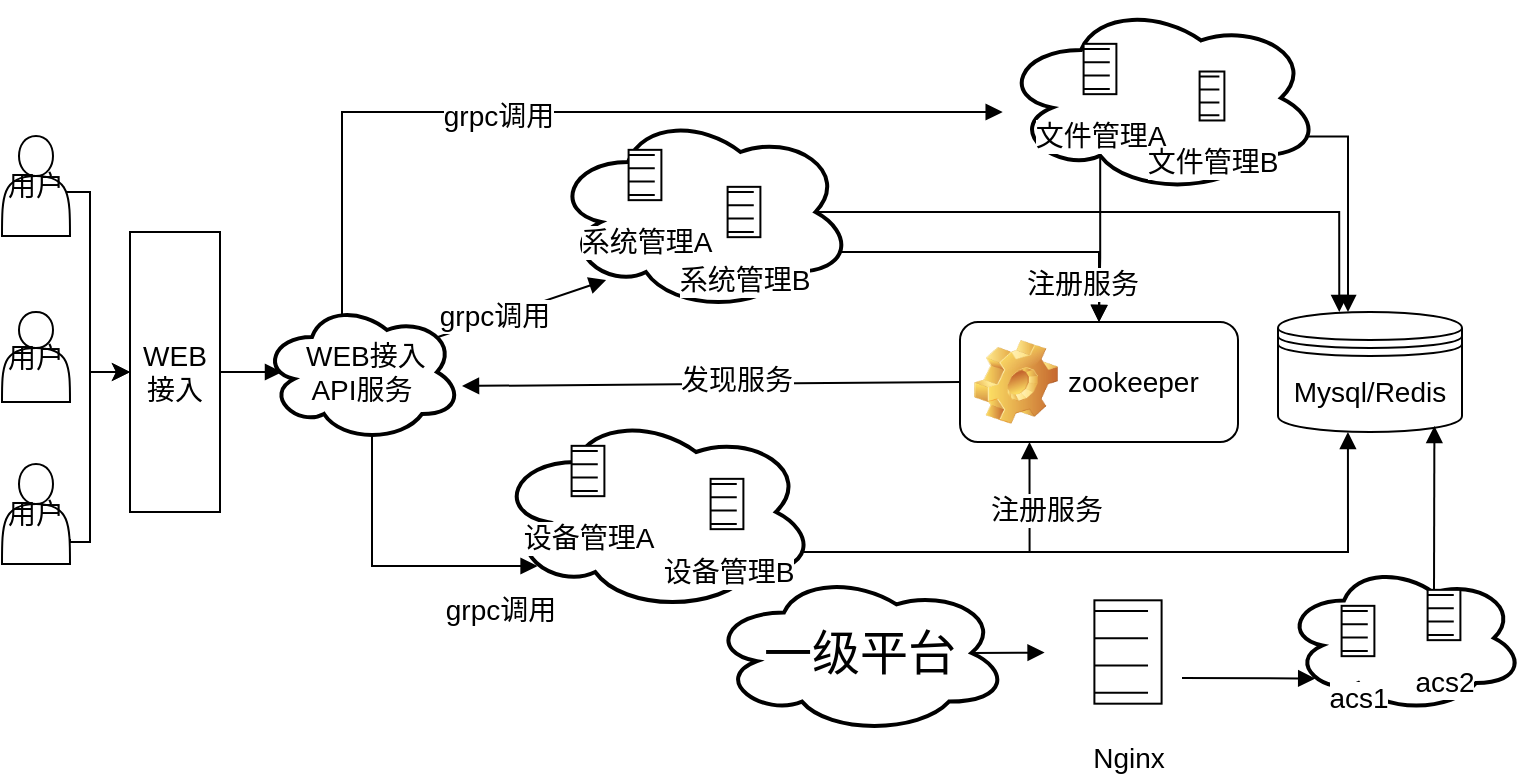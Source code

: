<mxfile version="10.5.3" type="github"><diagram id="gdYfqTLnVevhLEQaB1-g" name="第 1 页"><mxGraphModel dx="1007" dy="628" grid="1" gridSize="10" guides="1" tooltips="1" connect="1" arrows="1" fold="1" page="1" pageScale="1" pageWidth="850" pageHeight="1100" math="0" shadow="0"><root><mxCell id="0"/><mxCell id="1" parent="0"/><mxCell id="kzhTqzgWOyBVwmpkPpJA-53" style="edgeStyle=orthogonalEdgeStyle;rounded=0;orthogonalLoop=1;jettySize=auto;html=1;exitX=0.9;exitY=0.5;exitDx=0;exitDy=0;exitPerimeter=0;fontSize=14;" parent="1" source="kzhTqzgWOyBVwmpkPpJA-4" target="kzhTqzgWOyBVwmpkPpJA-32" edge="1"><mxGeometry relative="1" as="geometry"><Array as="points"><mxPoint x="91" y="200"/><mxPoint x="104" y="200"/><mxPoint x="104" y="290"/></Array></mxGeometry></mxCell><mxCell id="kzhTqzgWOyBVwmpkPpJA-4" value="&lt;font style=&quot;font-size: 14px&quot;&gt;用户&lt;/font&gt;" style="shape=actor;whiteSpace=wrap;html=1;fontSize=14;" parent="1" vertex="1"><mxGeometry x="60" y="172" width="34" height="50" as="geometry"/></mxCell><mxCell id="w7GBtz0kjyzqOILuYE1c-117" style="edgeStyle=none;rounded=0;comic=0;orthogonalLoop=1;jettySize=auto;html=1;exitX=0.88;exitY=0.25;exitDx=0;exitDy=0;exitPerimeter=0;entryX=0.177;entryY=0.84;entryDx=0;entryDy=0;entryPerimeter=0;shadow=0;startArrow=none;startFill=0;endArrow=block;endFill=1;strokeColor=#000000;strokeWidth=1;fontSize=14;" edge="1" parent="1" source="kzhTqzgWOyBVwmpkPpJA-11" target="w7GBtz0kjyzqOILuYE1c-12"><mxGeometry relative="1" as="geometry"/></mxCell><mxCell id="w7GBtz0kjyzqOILuYE1c-151" value="grpc调用" style="text;html=1;resizable=0;points=[];align=center;verticalAlign=middle;labelBackgroundColor=#ffffff;fontSize=14;" vertex="1" connectable="0" parent="w7GBtz0kjyzqOILuYE1c-117"><mxGeometry x="-0.324" y="1" relative="1" as="geometry"><mxPoint as="offset"/></mxGeometry></mxCell><mxCell id="w7GBtz0kjyzqOILuYE1c-118" style="edgeStyle=orthogonalEdgeStyle;rounded=0;comic=0;orthogonalLoop=1;jettySize=auto;html=1;exitX=0.4;exitY=0.1;exitDx=0;exitDy=0;exitPerimeter=0;shadow=0;startArrow=none;startFill=0;endArrow=block;endFill=1;strokeColor=#000000;strokeWidth=1;fontSize=14;" edge="1" parent="1" source="kzhTqzgWOyBVwmpkPpJA-11" target="w7GBtz0kjyzqOILuYE1c-25"><mxGeometry relative="1" as="geometry"><Array as="points"><mxPoint x="230" y="160"/></Array></mxGeometry></mxCell><mxCell id="w7GBtz0kjyzqOILuYE1c-149" value="grpc调用" style="text;html=1;resizable=0;points=[];align=center;verticalAlign=middle;labelBackgroundColor=#ffffff;fontSize=14;" vertex="1" connectable="0" parent="w7GBtz0kjyzqOILuYE1c-118"><mxGeometry x="-0.167" y="-2" relative="1" as="geometry"><mxPoint as="offset"/></mxGeometry></mxCell><mxCell id="w7GBtz0kjyzqOILuYE1c-127" style="edgeStyle=orthogonalEdgeStyle;rounded=0;comic=0;orthogonalLoop=1;jettySize=auto;html=1;exitX=0.55;exitY=0.95;exitDx=0;exitDy=0;exitPerimeter=0;entryX=0.13;entryY=0.77;entryDx=0;entryDy=0;entryPerimeter=0;shadow=0;startArrow=none;startFill=0;endArrow=block;endFill=1;strokeColor=#000000;strokeWidth=1;fontSize=14;" edge="1" parent="1" source="kzhTqzgWOyBVwmpkPpJA-11" target="w7GBtz0kjyzqOILuYE1c-15"><mxGeometry relative="1" as="geometry"><Array as="points"><mxPoint x="245" y="387"/></Array></mxGeometry></mxCell><mxCell id="w7GBtz0kjyzqOILuYE1c-150" value="grpc调用" style="text;html=1;resizable=0;points=[];align=center;verticalAlign=middle;labelBackgroundColor=#ffffff;fontSize=14;" vertex="1" connectable="0" parent="w7GBtz0kjyzqOILuYE1c-127"><mxGeometry x="-0.122" y="29" relative="1" as="geometry"><mxPoint x="35" y="22" as="offset"/></mxGeometry></mxCell><mxCell id="kzhTqzgWOyBVwmpkPpJA-11" value="&amp;nbsp;WEB接入&lt;br style=&quot;font-size: 14px;&quot;&gt;API服务" style="ellipse;shape=cloud;strokeWidth=2;fontSize=14;whiteSpace=wrap;html=1;align=center;" parent="1" vertex="1"><mxGeometry x="190" y="255" width="100" height="70" as="geometry"/></mxCell><mxCell id="w7GBtz0kjyzqOILuYE1c-114" style="edgeStyle=none;rounded=0;comic=0;orthogonalLoop=1;jettySize=auto;html=1;exitX=1;exitY=0.5;exitDx=0;exitDy=0;shadow=0;startArrow=none;startFill=0;endArrow=block;endFill=1;strokeColor=#000000;strokeWidth=1;fontSize=14;" edge="1" parent="1" source="kzhTqzgWOyBVwmpkPpJA-32"><mxGeometry relative="1" as="geometry"><mxPoint x="200" y="290" as="targetPoint"/></mxGeometry></mxCell><mxCell id="kzhTqzgWOyBVwmpkPpJA-32" value="&lt;font style=&quot;font-size: 14px;&quot;&gt;WEB接入&lt;/font&gt;" style="rounded=0;whiteSpace=wrap;html=1;fontSize=14;" parent="1" vertex="1"><mxGeometry x="124" y="220" width="45" height="140" as="geometry"/></mxCell><mxCell id="kzhTqzgWOyBVwmpkPpJA-39" value="&lt;font style=&quot;font-size: 14px&quot;&gt;用户&lt;/font&gt;" style="shape=actor;whiteSpace=wrap;html=1;fontSize=14;" parent="1" vertex="1"><mxGeometry x="60" y="260" width="34" height="45" as="geometry"/></mxCell><mxCell id="kzhTqzgWOyBVwmpkPpJA-55" style="edgeStyle=orthogonalEdgeStyle;rounded=0;orthogonalLoop=1;jettySize=auto;html=1;exitX=1;exitY=0.75;exitDx=0;exitDy=0;entryX=0;entryY=0.5;entryDx=0;entryDy=0;fontSize=14;" parent="1" source="kzhTqzgWOyBVwmpkPpJA-40" target="kzhTqzgWOyBVwmpkPpJA-32" edge="1"><mxGeometry relative="1" as="geometry"><Array as="points"><mxPoint x="104" y="375"/><mxPoint x="104" y="290"/></Array></mxGeometry></mxCell><mxCell id="kzhTqzgWOyBVwmpkPpJA-40" value="&lt;font style=&quot;font-size: 14px&quot;&gt;用户&lt;/font&gt;" style="shape=actor;whiteSpace=wrap;html=1;fontSize=14;" parent="1" vertex="1"><mxGeometry x="60" y="336" width="34" height="50" as="geometry"/></mxCell><mxCell id="w7GBtz0kjyzqOILuYE1c-119" style="edgeStyle=orthogonalEdgeStyle;rounded=0;comic=0;orthogonalLoop=1;jettySize=auto;html=1;exitX=0.96;exitY=0.7;exitDx=0;exitDy=0;exitPerimeter=0;entryX=0.5;entryY=0;entryDx=0;entryDy=0;shadow=0;startArrow=none;startFill=0;endArrow=block;endFill=1;strokeColor=#000000;strokeWidth=1;fontSize=14;" edge="1" parent="1" source="w7GBtz0kjyzqOILuYE1c-12" target="w7GBtz0kjyzqOILuYE1c-69"><mxGeometry relative="1" as="geometry"><Array as="points"><mxPoint x="609" y="230"/></Array></mxGeometry></mxCell><mxCell id="w7GBtz0kjyzqOILuYE1c-148" style="edgeStyle=orthogonalEdgeStyle;rounded=0;comic=0;orthogonalLoop=1;jettySize=auto;html=1;exitX=0.875;exitY=0.5;exitDx=0;exitDy=0;exitPerimeter=0;entryX=0.333;entryY=0;entryDx=0;entryDy=0;entryPerimeter=0;shadow=0;startArrow=none;startFill=0;endArrow=block;endFill=1;strokeColor=#000000;strokeWidth=1;fontSize=14;" edge="1" parent="1" source="w7GBtz0kjyzqOILuYE1c-12" target="w7GBtz0kjyzqOILuYE1c-52"><mxGeometry relative="1" as="geometry"/></mxCell><mxCell id="w7GBtz0kjyzqOILuYE1c-12" value="" style="ellipse;shape=cloud;strokeWidth=2;fontSize=14;whiteSpace=wrap;html=1;align=center;strokeColor=#000000;" vertex="1" parent="1"><mxGeometry x="335.5" y="160" width="150" height="100" as="geometry"/></mxCell><mxCell id="w7GBtz0kjyzqOILuYE1c-123" style="edgeStyle=orthogonalEdgeStyle;rounded=0;comic=0;orthogonalLoop=1;jettySize=auto;html=1;exitX=0.96;exitY=0.7;exitDx=0;exitDy=0;exitPerimeter=0;entryX=0.25;entryY=1;entryDx=0;entryDy=0;shadow=0;startArrow=none;startFill=0;endArrow=block;endFill=1;strokeColor=#000000;strokeWidth=1;fontSize=14;" edge="1" parent="1" source="w7GBtz0kjyzqOILuYE1c-15" target="w7GBtz0kjyzqOILuYE1c-69"><mxGeometry relative="1" as="geometry"/></mxCell><mxCell id="w7GBtz0kjyzqOILuYE1c-140" value="注册服务" style="text;html=1;resizable=0;points=[];align=center;verticalAlign=middle;labelBackgroundColor=#ffffff;fontSize=14;" vertex="1" connectable="0" parent="w7GBtz0kjyzqOILuYE1c-123"><mxGeometry x="0.87" y="1" relative="1" as="geometry"><mxPoint x="9" y="23" as="offset"/></mxGeometry></mxCell><mxCell id="w7GBtz0kjyzqOILuYE1c-196" style="edgeStyle=orthogonalEdgeStyle;rounded=0;comic=0;orthogonalLoop=1;jettySize=auto;html=1;exitX=0.96;exitY=0.7;exitDx=0;exitDy=0;exitPerimeter=0;entryX=0.38;entryY=1;entryDx=0;entryDy=0;entryPerimeter=0;shadow=0;startArrow=none;startFill=0;endArrow=block;endFill=1;strokeColor=#000000;strokeWidth=1;fontSize=14;" edge="1" parent="1" source="w7GBtz0kjyzqOILuYE1c-15" target="w7GBtz0kjyzqOILuYE1c-52"><mxGeometry relative="1" as="geometry"/></mxCell><mxCell id="w7GBtz0kjyzqOILuYE1c-15" value="" style="ellipse;shape=cloud;strokeWidth=2;fontSize=14;whiteSpace=wrap;html=1;align=center;" vertex="1" parent="1"><mxGeometry x="307" y="310" width="160" height="100" as="geometry"/></mxCell><mxCell id="w7GBtz0kjyzqOILuYE1c-190" style="edgeStyle=none;rounded=0;comic=0;orthogonalLoop=1;jettySize=auto;html=1;exitX=0.875;exitY=0.5;exitDx=0;exitDy=0;exitPerimeter=0;shadow=0;startArrow=none;startFill=0;endArrow=block;endFill=1;strokeColor=#000000;strokeWidth=1;fontSize=14;" edge="1" parent="1" source="w7GBtz0kjyzqOILuYE1c-20" target="w7GBtz0kjyzqOILuYE1c-202"><mxGeometry relative="1" as="geometry"><mxPoint x="590" y="450" as="targetPoint"/></mxGeometry></mxCell><mxCell id="w7GBtz0kjyzqOILuYE1c-20" value="&lt;font style=&quot;font-size: 24px&quot;&gt;一级平台&lt;/font&gt;" style="ellipse;shape=cloud;strokeWidth=2;fontSize=14;whiteSpace=wrap;html=1;align=center;" vertex="1" parent="1"><mxGeometry x="413.5" y="390" width="150" height="81" as="geometry"/></mxCell><mxCell id="w7GBtz0kjyzqOILuYE1c-131" style="edgeStyle=orthogonalEdgeStyle;rounded=0;comic=0;orthogonalLoop=1;jettySize=auto;html=1;exitX=0.96;exitY=0.7;exitDx=0;exitDy=0;exitPerimeter=0;shadow=0;startArrow=none;startFill=0;endArrow=block;endFill=1;strokeColor=#000000;strokeWidth=1;fontSize=14;" edge="1" parent="1" source="w7GBtz0kjyzqOILuYE1c-25" target="w7GBtz0kjyzqOILuYE1c-52"><mxGeometry relative="1" as="geometry"><Array as="points"><mxPoint x="733" y="172"/></Array></mxGeometry></mxCell><mxCell id="w7GBtz0kjyzqOILuYE1c-144" style="edgeStyle=orthogonalEdgeStyle;rounded=0;comic=0;orthogonalLoop=1;jettySize=auto;html=1;exitX=0.31;exitY=0.8;exitDx=0;exitDy=0;exitPerimeter=0;shadow=0;startArrow=none;startFill=0;endArrow=block;endFill=1;strokeColor=#000000;strokeWidth=1;fontSize=14;" edge="1" parent="1" source="w7GBtz0kjyzqOILuYE1c-25" target="w7GBtz0kjyzqOILuYE1c-69"><mxGeometry relative="1" as="geometry"><Array as="points"/></mxGeometry></mxCell><mxCell id="w7GBtz0kjyzqOILuYE1c-146" value="注册服务" style="text;html=1;resizable=0;points=[];align=center;verticalAlign=middle;labelBackgroundColor=#ffffff;fontSize=14;" vertex="1" connectable="0" parent="w7GBtz0kjyzqOILuYE1c-144"><mxGeometry x="-0.315" y="-1" relative="1" as="geometry"><mxPoint x="-8" y="35" as="offset"/></mxGeometry></mxCell><mxCell id="w7GBtz0kjyzqOILuYE1c-25" value="" style="ellipse;shape=cloud;strokeWidth=2;fontSize=14;whiteSpace=wrap;html=1;align=center;" vertex="1" parent="1"><mxGeometry x="559.5" y="105" width="160" height="96" as="geometry"/></mxCell><mxCell id="w7GBtz0kjyzqOILuYE1c-52" value="&lt;font style=&quot;font-size: 14px&quot;&gt;Mysql/Redis&lt;/font&gt;" style="shape=datastore;whiteSpace=wrap;html=1;fontSize=14;" vertex="1" parent="1"><mxGeometry x="698" y="260" width="92" height="60" as="geometry"/></mxCell><mxCell id="w7GBtz0kjyzqOILuYE1c-115" style="edgeStyle=none;rounded=0;comic=0;orthogonalLoop=1;jettySize=auto;html=1;exitX=0;exitY=0.5;exitDx=0;exitDy=0;entryX=1;entryY=0.6;entryDx=0;entryDy=0;entryPerimeter=0;shadow=0;startArrow=none;startFill=0;endArrow=block;endFill=1;strokeColor=#000000;strokeWidth=1;fontSize=14;" edge="1" parent="1" source="w7GBtz0kjyzqOILuYE1c-69" target="kzhTqzgWOyBVwmpkPpJA-11"><mxGeometry relative="1" as="geometry"/></mxCell><mxCell id="w7GBtz0kjyzqOILuYE1c-116" value="&lt;font style=&quot;font-size: 14px&quot;&gt;发现服务&lt;/font&gt;" style="text;html=1;resizable=0;points=[];align=center;verticalAlign=middle;labelBackgroundColor=#ffffff;fontSize=14;" vertex="1" connectable="0" parent="w7GBtz0kjyzqOILuYE1c-115"><mxGeometry x="-0.1" y="-2" relative="1" as="geometry"><mxPoint as="offset"/></mxGeometry></mxCell><mxCell id="w7GBtz0kjyzqOILuYE1c-69" value="&lt;span style=&quot;font-weight: normal; font-size: 14px;&quot;&gt;&lt;font style=&quot;font-size: 14px&quot;&gt;zookeeper&lt;/font&gt;&lt;/span&gt;" style="label;whiteSpace=wrap;html=1;image=img/clipart/Gear_128x128.png;strokeColor=#000000;strokeWidth=1;fillColor=#FFFFFF;fontSize=14;" vertex="1" parent="1"><mxGeometry x="539" y="265" width="139" height="60" as="geometry"/></mxCell><mxCell id="w7GBtz0kjyzqOILuYE1c-74" value="&lt;font style=&quot;font-size: 14px&quot;&gt;系统管理A&lt;/font&gt;" style="shape=mxgraph.bpmn.shape;html=1;verticalLabelPosition=bottom;labelBackgroundColor=#ffffff;verticalAlign=top;align=center;perimeter=rhombusPerimeter;outlineConnect=0;symbol=conditional;strokeColor=#000000;strokeWidth=1;fillColor=#FFFFFF;fontSize=14;" vertex="1" parent="1"><mxGeometry x="361" y="173" width="41" height="37" as="geometry"/></mxCell><mxCell id="w7GBtz0kjyzqOILuYE1c-75" value="&lt;font style=&quot;font-size: 14px&quot;&gt;系统管理B&lt;/font&gt;" style="shape=mxgraph.bpmn.shape;html=1;verticalLabelPosition=bottom;labelBackgroundColor=#ffffff;verticalAlign=top;align=center;perimeter=rhombusPerimeter;outlineConnect=0;symbol=conditional;strokeColor=#000000;strokeWidth=1;fillColor=#FFFFFF;fontSize=14;" vertex="1" parent="1"><mxGeometry x="410.5" y="191.5" width="41" height="37" as="geometry"/></mxCell><mxCell id="w7GBtz0kjyzqOILuYE1c-78" value="&lt;font style=&quot;font-size: 14px&quot;&gt;设备管理A&lt;/font&gt;" style="shape=mxgraph.bpmn.shape;html=1;verticalLabelPosition=bottom;labelBackgroundColor=#ffffff;verticalAlign=top;align=center;perimeter=rhombusPerimeter;outlineConnect=0;symbol=conditional;strokeColor=#000000;strokeWidth=1;fillColor=#FFFFFF;fontSize=14;" vertex="1" parent="1"><mxGeometry x="332.5" y="321" width="41" height="37" as="geometry"/></mxCell><mxCell id="w7GBtz0kjyzqOILuYE1c-79" value="&lt;font style=&quot;font-size: 14px&quot;&gt;设备管理B&lt;/font&gt;" style="shape=mxgraph.bpmn.shape;html=1;verticalLabelPosition=bottom;labelBackgroundColor=#ffffff;verticalAlign=top;align=center;perimeter=rhombusPerimeter;outlineConnect=0;symbol=conditional;strokeColor=#000000;strokeWidth=1;fillColor=#FFFFFF;fontSize=14;" vertex="1" parent="1"><mxGeometry x="402" y="337.5" width="41" height="37" as="geometry"/></mxCell><mxCell id="w7GBtz0kjyzqOILuYE1c-82" value="&lt;span style=&quot;font-size: 14px&quot;&gt;文件管理A&lt;/span&gt;" style="shape=mxgraph.bpmn.shape;html=1;verticalLabelPosition=bottom;labelBackgroundColor=#ffffff;verticalAlign=top;align=center;perimeter=rhombusPerimeter;outlineConnect=0;symbol=conditional;strokeColor=#000000;strokeWidth=1;fillColor=#FFFFFF;fontSize=14;" vertex="1" parent="1"><mxGeometry x="588.5" y="120" width="41" height="37" as="geometry"/></mxCell><mxCell id="w7GBtz0kjyzqOILuYE1c-83" value="&lt;font style=&quot;font-size: 14px&quot;&gt;文件管理B&lt;/font&gt;" style="shape=mxgraph.bpmn.shape;html=1;verticalLabelPosition=bottom;labelBackgroundColor=#ffffff;verticalAlign=top;align=center;perimeter=rhombusPerimeter;outlineConnect=0;symbol=conditional;strokeColor=#000000;strokeWidth=1;fillColor=#FFFFFF;fontSize=14;" vertex="1" parent="1"><mxGeometry x="649.5" y="134" width="31" height="36" as="geometry"/></mxCell><mxCell id="w7GBtz0kjyzqOILuYE1c-205" style="edgeStyle=none;rounded=0;comic=0;orthogonalLoop=1;jettySize=auto;html=1;exitX=0.625;exitY=0.2;exitDx=0;exitDy=0;exitPerimeter=0;entryX=0.85;entryY=0.95;entryDx=0;entryDy=0;entryPerimeter=0;shadow=0;startArrow=none;startFill=0;endArrow=block;endFill=1;strokeColor=#000000;strokeWidth=1;fontSize=14;" edge="1" parent="1" source="w7GBtz0kjyzqOILuYE1c-91" target="w7GBtz0kjyzqOILuYE1c-52"><mxGeometry relative="1" as="geometry"/></mxCell><mxCell id="w7GBtz0kjyzqOILuYE1c-91" value="" style="ellipse;shape=cloud;strokeWidth=2;fontSize=14;whiteSpace=wrap;html=1;align=center;" vertex="1" parent="1"><mxGeometry x="701" y="385.5" width="120" height="75" as="geometry"/></mxCell><mxCell id="w7GBtz0kjyzqOILuYE1c-171" value="&lt;font style=&quot;font-size: 14px&quot;&gt;acs1&lt;/font&gt;" style="shape=mxgraph.bpmn.shape;html=1;verticalLabelPosition=bottom;labelBackgroundColor=#ffffff;verticalAlign=top;align=center;perimeter=rhombusPerimeter;outlineConnect=0;symbol=conditional;strokeColor=#000000;strokeWidth=1;fillColor=#FFFFFF;fontSize=14;" vertex="1" parent="1"><mxGeometry x="717.5" y="401" width="41" height="37" as="geometry"/></mxCell><mxCell id="w7GBtz0kjyzqOILuYE1c-172" value="&lt;font style=&quot;font-size: 14px&quot;&gt;acs2&lt;/font&gt;" style="shape=mxgraph.bpmn.shape;html=1;verticalLabelPosition=bottom;labelBackgroundColor=#ffffff;verticalAlign=top;align=center;perimeter=rhombusPerimeter;outlineConnect=0;symbol=conditional;strokeColor=#000000;strokeWidth=1;fillColor=#FFFFFF;fontSize=14;" vertex="1" parent="1"><mxGeometry x="760.5" y="393" width="41" height="37" as="geometry"/></mxCell><mxCell id="w7GBtz0kjyzqOILuYE1c-201" style="rounded=0;comic=0;orthogonalLoop=1;jettySize=auto;html=1;entryX=0.13;entryY=0.77;entryDx=0;entryDy=0;entryPerimeter=0;shadow=0;startArrow=none;startFill=0;endArrow=block;endFill=1;strokeColor=#000000;strokeWidth=1;fontSize=14;" edge="1" parent="1" target="w7GBtz0kjyzqOILuYE1c-91"><mxGeometry relative="1" as="geometry"><mxPoint x="650" y="443" as="sourcePoint"/></mxGeometry></mxCell><mxCell id="w7GBtz0kjyzqOILuYE1c-202" value="&lt;font style=&quot;font-size: 14px&quot;&gt;Nginx&lt;/font&gt;" style="shape=mxgraph.bpmn.shape;html=1;verticalLabelPosition=bottom;labelBackgroundColor=#ffffff;verticalAlign=top;align=center;perimeter=rhombusPerimeter;outlineConnect=0;symbol=conditional;strokeColor=#000000;strokeWidth=1;fillColor=#FFFFFF;fontSize=14;" vertex="1" parent="1"><mxGeometry x="581" y="392" width="84" height="76" as="geometry"/></mxCell></root></mxGraphModel></diagram></mxfile>
